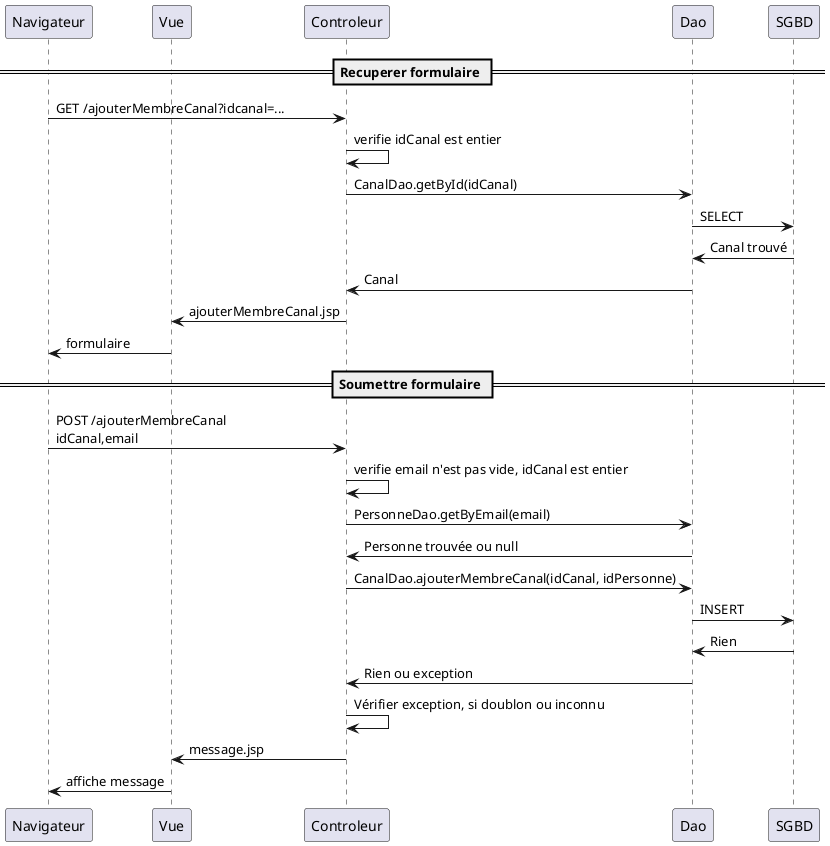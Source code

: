 @startuml
' par défaut, les couches sont disposées dans l'ordre d'apparition
' nous utilison participant pour préciser qu'après Navigateur il y a Vue et non Controleur
participant Navigateur
participant Vue

== Recuperer formulaire ==
Navigateur -> Controleur: GET /ajouterMembreCanal?idcanal=...
Controleur -> Controleur: verifie idCanal est entier
Controleur -> Dao: CanalDao.getById(idCanal)
Dao -> SGBD: SELECT
SGBD -> Dao: Canal trouvé
Dao -> Controleur: Canal
Controleur -> Vue: ajouterMembreCanal.jsp
Vue -> Navigateur: formulaire

== Soumettre formulaire ==
Navigateur -> Controleur: POST /ajouterMembreCanal\nidCanal,email
Controleur -> Controleur: verifie email n'est pas vide, idCanal est entier
Controleur -> Dao: PersonneDao.getByEmail(email)
Dao -> Controleur: Personne trouvée ou null
Controleur -> Dao: CanalDao.ajouterMembreCanal(idCanal, idPersonne)
Dao -> SGBD: INSERT
SGBD -> Dao: Rien
Dao -> Controleur: Rien ou exception
Controleur -> Controleur: Vérifier exception, si doublon ou inconnu
Controleur -> Vue: message.jsp
Vue -> Navigateur: affiche message
@enduml

/' (commentaire sur plusieurs lignes, comme en Java, avec ' qui remplace *)
1ere étape
Créer le contrôleur et une vue minimale, et tester
Pour cela, créer une servlet ListerEFGServlet dans fr.siomassy2021.controller, avec
le chemin (utl) /efgs
=> commit

2e étape
Mettre des EFGs en dur dans le contrôleur,
et les afficher dans la JSP.
=> commit

3e étape
Appel de la Dao, qui construit la liste en dur
Le memberId est aussi mis en dur à 1
=> commit
'/
